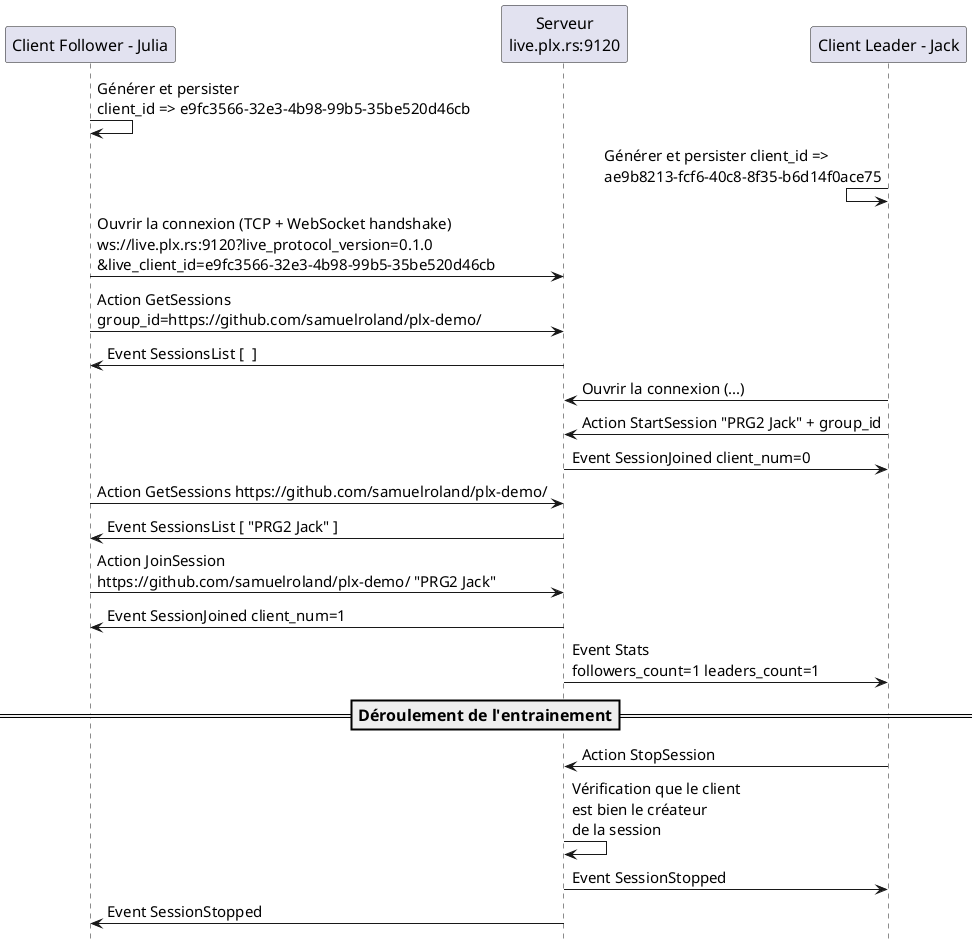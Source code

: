 @startuml 
hide footbox
skinparam defaultFontSize 16

participant "Client Follower - Julia" as follower
participant "Serveur\nlive.plx.rs:9120" as server
participant "Client Leader - Jack" as leader
skinparam defaultFontSize 15

' Before
follower -> follower: Générer et persister\nclient_id => e9fc3566-32e3-4b98-99b5-35be520d46cb
leader <- leader: Générer et persister client_id =>\nae9b8213-fcf6-40c8-8f35-b6d14f0ace75

' Follower get an empty list of sessions
follower -> server: Ouvrir la connexion (TCP + WebSocket handshake)\nws://live.plx.rs:9120?live_protocol_version=0.1.0\n&live_client_id=e9fc3566-32e3-4b98-99b5-35be520d46cb
follower -> server: Action GetSessions\ngroup_id=https://github.com/samuelroland/plx-demo/
server -> follower: Event SessionsList [  ]

' Session creation
leader -> server: Ouvrir la connexion (...)
leader -> server: Action StartSession "PRG2 Jack" + group_id
server -> leader: Event SessionJoined client_num=0
' attention: pas de Stats ici !

' Follower join
follower -> server: Action GetSessions https://github.com/samuelroland/plx-demo/
server -> follower: Event SessionsList [ "PRG2 Jack" ]
follower -> server: Action JoinSession\nhttps://github.com/samuelroland/plx-demo/ "PRG2 Jack"
server -> follower: Event SessionJoined client_num=1
server -> leader: Event Stats\nfollowers_count=1 leaders_count=1

===== Déroulement de l'entrainement ==
leader -> server: Action StopSession
server -> server: Vérification que le client\nest bien le créateur\nde la session
server -> leader: Event SessionStopped
server -> follower: Event SessionStopped

' Ces IDs doivent rester secrète entre le client et serveur, sinon il serait possible d'impersonner un client.
' Le même client_id ne peut être utilisé sur plusieurs sockets séparés
' Les clients ne peuvent être connecté sur une session à la fois. Les messages n'ont ainsi pas besoin d'indiquer la session concernée, le serveur maintient une map de client_id vers session, et en plus socket vers client_id ?
' Les clients n'ont pas besoin d'informer sur leur nom, juste d'un ID unique qui doit être persisté afin de supporter un redémarrage du client PLX ou une reconnexion.
' Action are actions taken mostly by client, but could also be the server closing the session after inactivity or during shutdown.
' Event are responses to actions, as everything is asynchronous
' exemple messages JSON pour les 2 formats

@enduml
